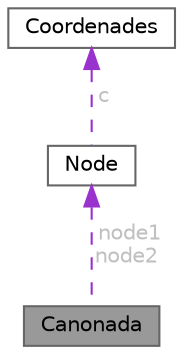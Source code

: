 digraph "Canonada"
{
 // LATEX_PDF_SIZE
  bgcolor="transparent";
  edge [fontname=Helvetica,fontsize=10,labelfontname=Helvetica,labelfontsize=10];
  node [fontname=Helvetica,fontsize=10,shape=box,height=0.2,width=0.4];
  Node1 [id="Node000001",label="Canonada",height=0.2,width=0.4,color="gray40", fillcolor="grey60", style="filled", fontcolor="black",tooltip="Canonada de la xarxa de distribució d'aigua."];
  Node2 -> Node1 [id="edge1_Node000001_Node000002",dir="back",color="darkorchid3",style="dashed",tooltip=" ",label=" node1\nnode2",fontcolor="grey" ];
  Node2 [id="Node000002",label="Node",height=0.2,width=0.4,color="gray40", fillcolor="white", style="filled",URL="$class_node.html",tooltip="Representa un node en una xarxa de distribució d'aigua."];
  Node3 -> Node2 [id="edge2_Node000002_Node000003",dir="back",color="darkorchid3",style="dashed",tooltip=" ",label=" c",fontcolor="grey" ];
  Node3 [id="Node000003",label="Coordenades",height=0.2,width=0.4,color="gray40", fillcolor="white", style="filled",URL="$class_coordenades.html",tooltip=" "];
}
